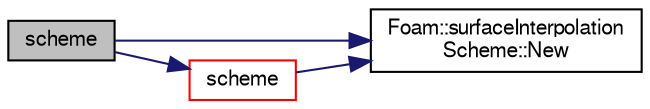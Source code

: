 digraph "scheme"
{
  bgcolor="transparent";
  edge [fontname="FreeSans",fontsize="10",labelfontname="FreeSans",labelfontsize="10"];
  node [fontname="FreeSans",fontsize="10",shape=record];
  rankdir="LR";
  Node26718 [label="scheme",height=0.2,width=0.4,color="black", fillcolor="grey75", style="filled", fontcolor="black"];
  Node26718 -> Node26719 [color="midnightblue",fontsize="10",style="solid",fontname="FreeSans"];
  Node26719 [label="Foam::surfaceInterpolation\lScheme::New",height=0.2,width=0.4,color="black",URL="$a23278.html#a4228053a08db320a1a8c647eedfc41b0",tooltip="Return new tmp interpolation scheme. "];
  Node26718 -> Node26720 [color="midnightblue",fontsize="10",style="solid",fontname="FreeSans"];
  Node26720 [label="scheme",height=0.2,width=0.4,color="red",URL="$a21134.html#a721cf452d2459f7973ea19791fa29ead"];
  Node26720 -> Node26719 [color="midnightblue",fontsize="10",style="solid",fontname="FreeSans"];
}
